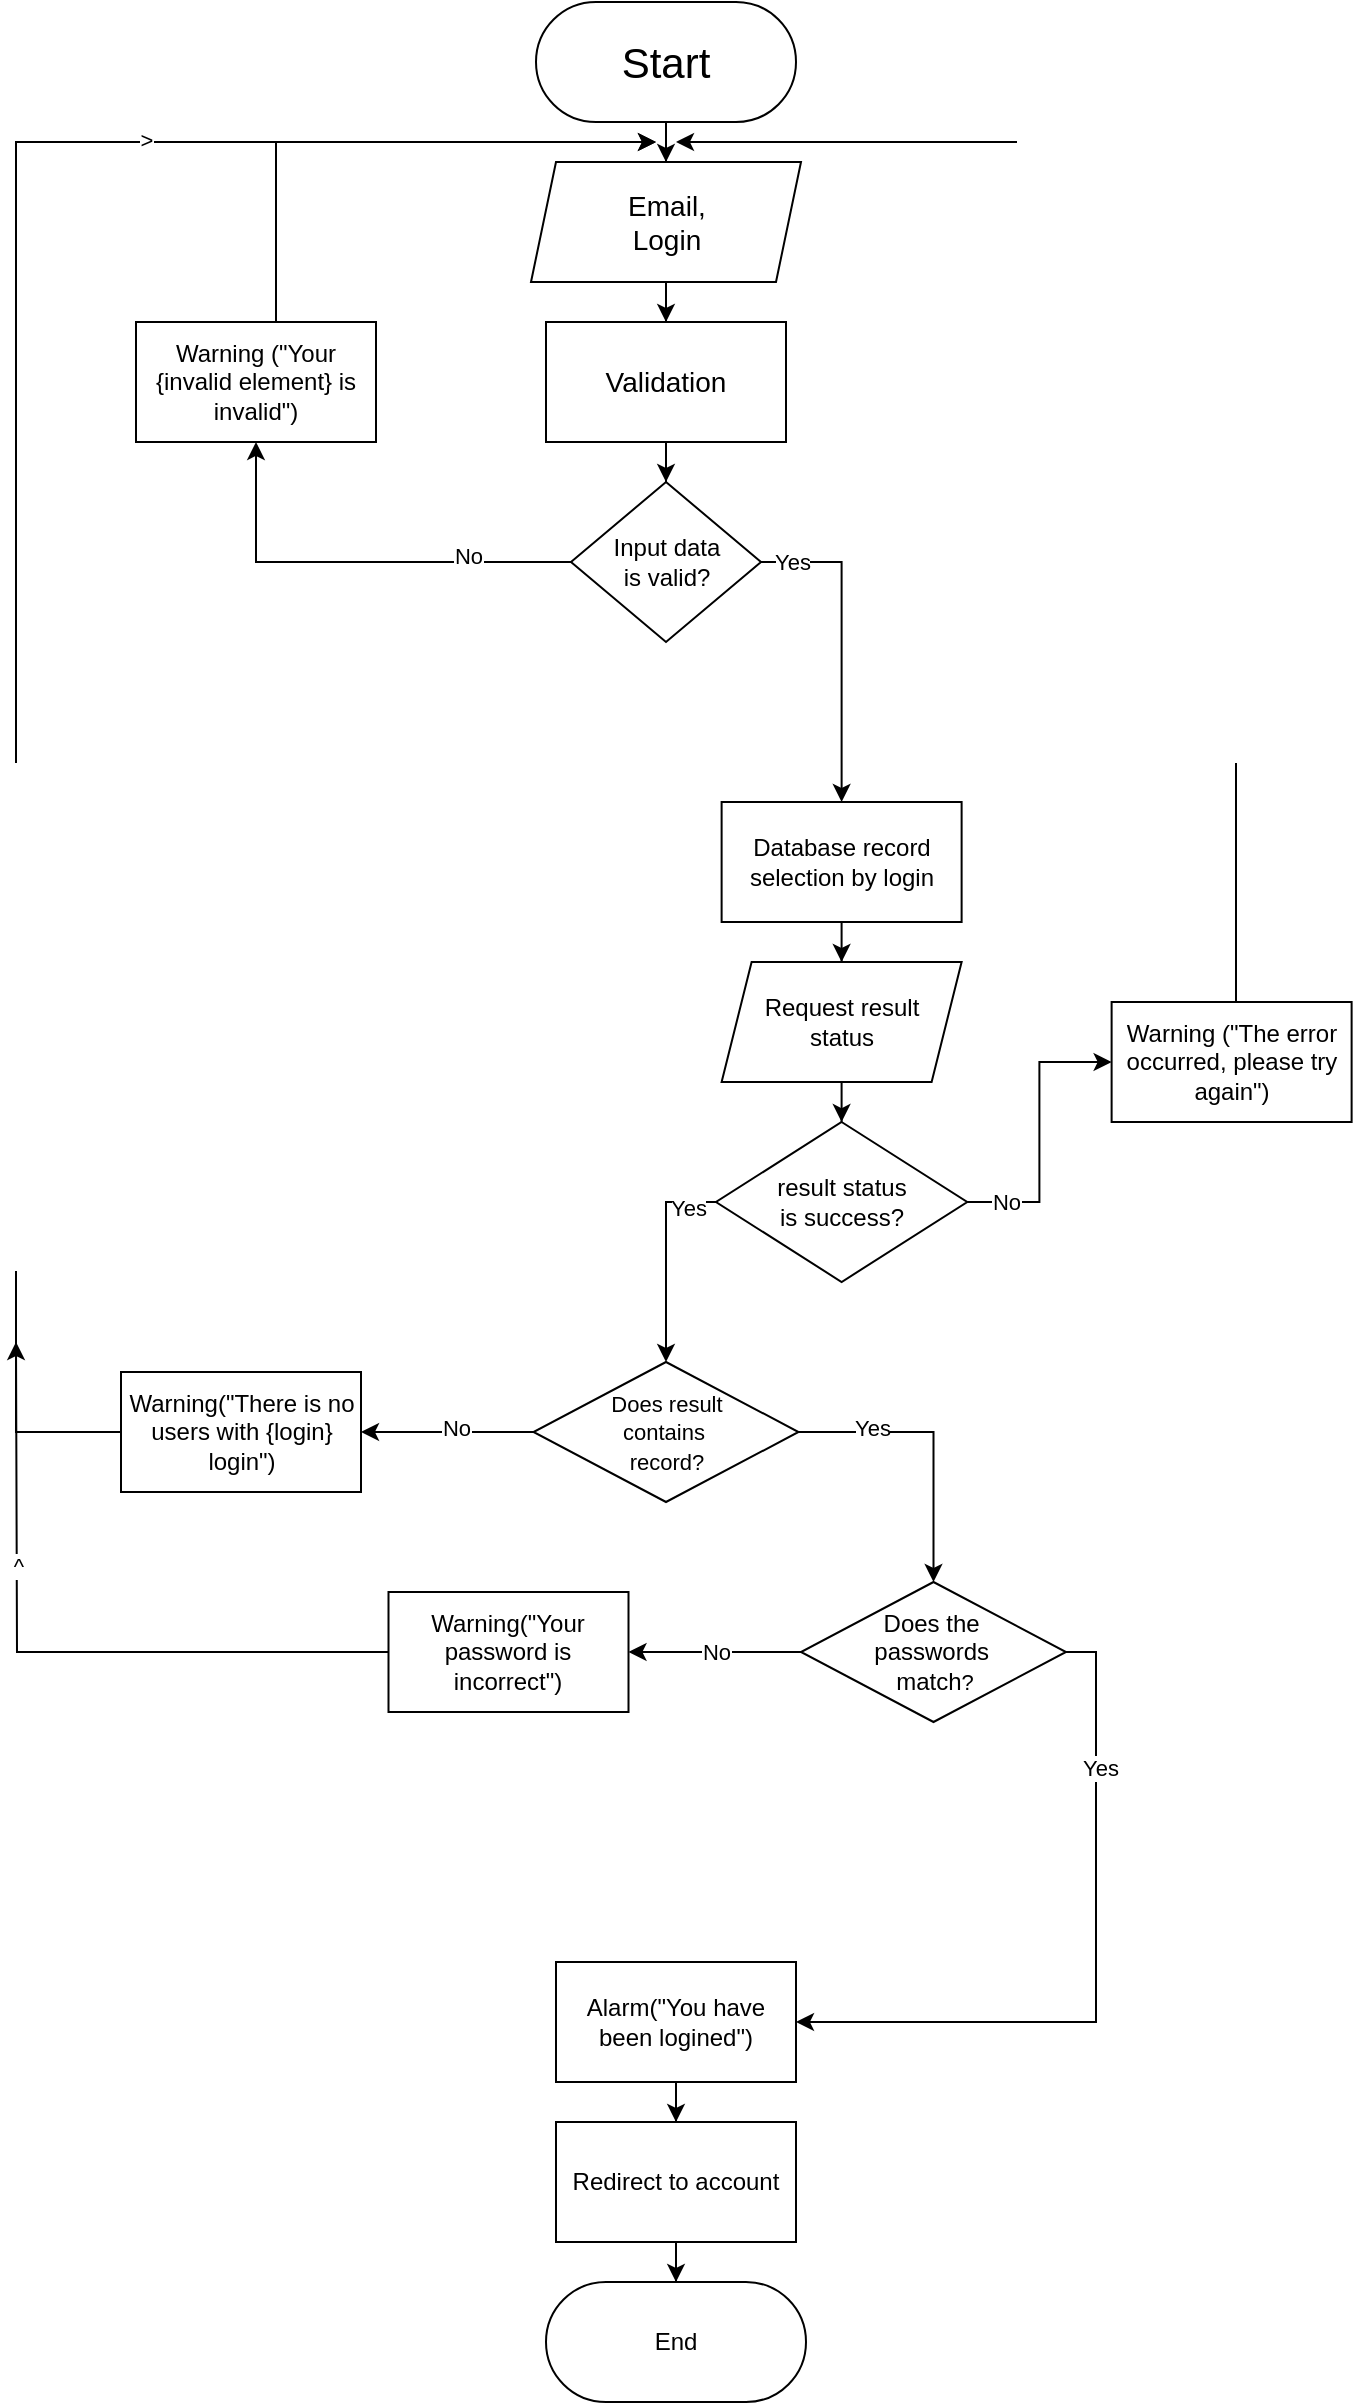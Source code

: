 <mxfile version="25.0.3">
  <diagram name="Page-1" id="FGmeKxKgPcKXuZ4-pylQ">
    <mxGraphModel dx="1050" dy="566" grid="1" gridSize="10" guides="1" tooltips="1" connect="1" arrows="1" fold="1" page="1" pageScale="1" pageWidth="850" pageHeight="1100" math="0" shadow="0">
      <root>
        <mxCell id="0" />
        <mxCell id="1" parent="0" />
        <mxCell id="R6okjfki8fJjkLBU8PFX-6" style="edgeStyle=orthogonalEdgeStyle;rounded=0;orthogonalLoop=1;jettySize=auto;html=1;entryX=0.5;entryY=0;entryDx=0;entryDy=0;" parent="1" source="R6okjfki8fJjkLBU8PFX-7" target="R6okjfki8fJjkLBU8PFX-9" edge="1">
          <mxGeometry relative="1" as="geometry" />
        </mxCell>
        <mxCell id="R6okjfki8fJjkLBU8PFX-7" value="&lt;font style=&quot;font-size: 21px;&quot;&gt;Start&lt;/font&gt;" style="rounded=1;whiteSpace=wrap;html=1;glass=0;shadow=0;arcSize=50;" parent="1" vertex="1">
          <mxGeometry x="370" y="10" width="130" height="60" as="geometry" />
        </mxCell>
        <mxCell id="R6okjfki8fJjkLBU8PFX-8" value="" style="edgeStyle=orthogonalEdgeStyle;rounded=0;orthogonalLoop=1;jettySize=auto;html=1;" parent="1" source="R6okjfki8fJjkLBU8PFX-9" target="R6okjfki8fJjkLBU8PFX-11" edge="1">
          <mxGeometry relative="1" as="geometry" />
        </mxCell>
        <mxCell id="R6okjfki8fJjkLBU8PFX-9" value="&lt;div&gt;&lt;font style=&quot;font-size: 14px;&quot;&gt;Email,&lt;/font&gt;&lt;/div&gt;&lt;div&gt;&lt;font style=&quot;font-size: 14px;&quot;&gt;Login&lt;/font&gt;&lt;/div&gt;" style="shape=parallelogram;perimeter=parallelogramPerimeter;whiteSpace=wrap;html=1;fixedSize=1;size=12.5;" parent="1" vertex="1">
          <mxGeometry x="367.5" y="90" width="135" height="60" as="geometry" />
        </mxCell>
        <mxCell id="R6okjfki8fJjkLBU8PFX-10" style="edgeStyle=orthogonalEdgeStyle;rounded=0;orthogonalLoop=1;jettySize=auto;html=1;entryX=0.5;entryY=0;entryDx=0;entryDy=0;" parent="1" source="R6okjfki8fJjkLBU8PFX-11" target="R6okjfki8fJjkLBU8PFX-27" edge="1">
          <mxGeometry relative="1" as="geometry" />
        </mxCell>
        <mxCell id="R6okjfki8fJjkLBU8PFX-11" value="&lt;font style=&quot;font-size: 14px;&quot;&gt;Validation&lt;br&gt;&lt;/font&gt;" style="whiteSpace=wrap;html=1;" parent="1" vertex="1">
          <mxGeometry x="375" y="170" width="120" height="60" as="geometry" />
        </mxCell>
        <mxCell id="R6okjfki8fJjkLBU8PFX-12" value="" style="edgeStyle=orthogonalEdgeStyle;rounded=0;orthogonalLoop=1;jettySize=auto;html=1;" parent="1" source="R6okjfki8fJjkLBU8PFX-13" target="R6okjfki8fJjkLBU8PFX-15" edge="1">
          <mxGeometry relative="1" as="geometry" />
        </mxCell>
        <mxCell id="R6okjfki8fJjkLBU8PFX-13" value="Database record selection by login" style="whiteSpace=wrap;html=1;" parent="1" vertex="1">
          <mxGeometry x="462.81" y="410" width="120" height="60" as="geometry" />
        </mxCell>
        <mxCell id="R6okjfki8fJjkLBU8PFX-14" value="" style="edgeStyle=orthogonalEdgeStyle;rounded=0;orthogonalLoop=1;jettySize=auto;html=1;" parent="1" source="R6okjfki8fJjkLBU8PFX-15" target="R6okjfki8fJjkLBU8PFX-20" edge="1">
          <mxGeometry relative="1" as="geometry" />
        </mxCell>
        <mxCell id="R6okjfki8fJjkLBU8PFX-15" value="&lt;div&gt;Request result&lt;/div&gt;&lt;div&gt;status&lt;br&gt;&lt;/div&gt;" style="shape=parallelogram;perimeter=parallelogramPerimeter;whiteSpace=wrap;html=1;fixedSize=1;size=15;" parent="1" vertex="1">
          <mxGeometry x="462.81" y="490" width="120" height="60" as="geometry" />
        </mxCell>
        <mxCell id="R6okjfki8fJjkLBU8PFX-16" style="edgeStyle=orthogonalEdgeStyle;rounded=0;orthogonalLoop=1;jettySize=auto;html=1;" parent="1" source="R6okjfki8fJjkLBU8PFX-20" target="R6okjfki8fJjkLBU8PFX-22" edge="1">
          <mxGeometry relative="1" as="geometry">
            <mxPoint x="685" y="270.0" as="targetPoint" />
          </mxGeometry>
        </mxCell>
        <mxCell id="R6okjfki8fJjkLBU8PFX-17" value="&lt;div&gt;No&lt;/div&gt;" style="edgeLabel;html=1;align=center;verticalAlign=middle;resizable=0;points=[];" parent="R6okjfki8fJjkLBU8PFX-16" vertex="1" connectable="0">
          <mxGeometry x="-0.734" relative="1" as="geometry">
            <mxPoint as="offset" />
          </mxGeometry>
        </mxCell>
        <mxCell id="R6okjfki8fJjkLBU8PFX-18" value="" style="edgeStyle=orthogonalEdgeStyle;rounded=0;orthogonalLoop=1;jettySize=auto;html=1;entryX=0.5;entryY=0;entryDx=0;entryDy=0;" parent="1" target="R6okjfki8fJjkLBU8PFX-36" edge="1">
          <mxGeometry relative="1" as="geometry">
            <mxPoint x="480.0" y="610.0" as="sourcePoint" />
            <mxPoint x="435" y="680.0" as="targetPoint" />
            <Array as="points">
              <mxPoint x="435" y="610" />
            </Array>
          </mxGeometry>
        </mxCell>
        <mxCell id="R6okjfki8fJjkLBU8PFX-19" value="Yes" style="edgeLabel;html=1;align=center;verticalAlign=middle;resizable=0;points=[];" parent="R6okjfki8fJjkLBU8PFX-18" vertex="1" connectable="0">
          <mxGeometry x="-0.46" y="3" relative="1" as="geometry">
            <mxPoint as="offset" />
          </mxGeometry>
        </mxCell>
        <mxCell id="R6okjfki8fJjkLBU8PFX-20" value="result status &lt;br&gt;is success?" style="rhombus;whiteSpace=wrap;html=1;" parent="1" vertex="1">
          <mxGeometry x="460" y="570" width="125.62" height="80" as="geometry" />
        </mxCell>
        <mxCell id="R6okjfki8fJjkLBU8PFX-21" style="edgeStyle=orthogonalEdgeStyle;rounded=0;orthogonalLoop=1;jettySize=auto;html=1;" parent="1" source="R6okjfki8fJjkLBU8PFX-22" edge="1">
          <mxGeometry relative="1" as="geometry">
            <mxPoint x="440" y="80" as="targetPoint" />
            <Array as="points">
              <mxPoint x="720" y="80" />
            </Array>
          </mxGeometry>
        </mxCell>
        <mxCell id="R6okjfki8fJjkLBU8PFX-22" value="Warning (&quot;The error occurred, please try again&quot;)" style="rounded=0;whiteSpace=wrap;html=1;" parent="1" vertex="1">
          <mxGeometry x="657.81" y="510.0" width="120" height="60" as="geometry" />
        </mxCell>
        <mxCell id="R6okjfki8fJjkLBU8PFX-23" style="edgeStyle=orthogonalEdgeStyle;rounded=0;orthogonalLoop=1;jettySize=auto;html=1;entryX=0.5;entryY=0;entryDx=0;entryDy=0;" parent="1" source="R6okjfki8fJjkLBU8PFX-27" target="R6okjfki8fJjkLBU8PFX-13" edge="1">
          <mxGeometry relative="1" as="geometry">
            <Array as="points">
              <mxPoint x="523" y="290" />
            </Array>
          </mxGeometry>
        </mxCell>
        <mxCell id="R6okjfki8fJjkLBU8PFX-24" value="&lt;div&gt;Yes&lt;/div&gt;" style="edgeLabel;html=1;align=center;verticalAlign=middle;resizable=0;points=[];" parent="R6okjfki8fJjkLBU8PFX-23" vertex="1" connectable="0">
          <mxGeometry x="-0.815" relative="1" as="geometry">
            <mxPoint as="offset" />
          </mxGeometry>
        </mxCell>
        <mxCell id="R6okjfki8fJjkLBU8PFX-25" style="edgeStyle=orthogonalEdgeStyle;rounded=0;orthogonalLoop=1;jettySize=auto;html=1;" parent="1" source="R6okjfki8fJjkLBU8PFX-27" target="R6okjfki8fJjkLBU8PFX-29" edge="1">
          <mxGeometry relative="1" as="geometry">
            <mxPoint x="240" y="190" as="targetPoint" />
          </mxGeometry>
        </mxCell>
        <mxCell id="R6okjfki8fJjkLBU8PFX-26" value="&lt;div&gt;No&lt;/div&gt;" style="edgeLabel;html=1;align=center;verticalAlign=middle;resizable=0;points=[];" parent="R6okjfki8fJjkLBU8PFX-25" vertex="1" connectable="0">
          <mxGeometry x="-0.528" y="-3" relative="1" as="geometry">
            <mxPoint as="offset" />
          </mxGeometry>
        </mxCell>
        <mxCell id="R6okjfki8fJjkLBU8PFX-27" value="&lt;div&gt;Input data&lt;/div&gt;&lt;div&gt;is valid?&lt;br&gt;&lt;/div&gt;" style="rhombus;whiteSpace=wrap;html=1;" parent="1" vertex="1">
          <mxGeometry x="387.5" y="250" width="95" height="80" as="geometry" />
        </mxCell>
        <mxCell id="R6okjfki8fJjkLBU8PFX-28" style="edgeStyle=orthogonalEdgeStyle;rounded=0;orthogonalLoop=1;jettySize=auto;html=1;" parent="1" source="R6okjfki8fJjkLBU8PFX-29" edge="1">
          <mxGeometry relative="1" as="geometry">
            <mxPoint x="430" y="80" as="targetPoint" />
            <Array as="points">
              <mxPoint x="240" y="80" />
            </Array>
          </mxGeometry>
        </mxCell>
        <mxCell id="R6okjfki8fJjkLBU8PFX-29" value="Warning (&quot;Your {invalid element} is invalid&quot;)" style="rounded=0;whiteSpace=wrap;html=1;" parent="1" vertex="1">
          <mxGeometry x="170" y="170" width="120" height="60" as="geometry" />
        </mxCell>
        <mxCell id="R6okjfki8fJjkLBU8PFX-30" value="" style="edgeStyle=orthogonalEdgeStyle;rounded=0;orthogonalLoop=1;jettySize=auto;html=1;" parent="1" source="R6okjfki8fJjkLBU8PFX-31" target="R6okjfki8fJjkLBU8PFX-33" edge="1">
          <mxGeometry relative="1" as="geometry" />
        </mxCell>
        <mxCell id="R6okjfki8fJjkLBU8PFX-31" value="Alarm(&quot;You have been logined&quot;)" style="whiteSpace=wrap;html=1;" parent="1" vertex="1">
          <mxGeometry x="380" y="990" width="120" height="60" as="geometry" />
        </mxCell>
        <mxCell id="R6okjfki8fJjkLBU8PFX-32" style="edgeStyle=orthogonalEdgeStyle;rounded=0;orthogonalLoop=1;jettySize=auto;html=1;entryX=0.5;entryY=0;entryDx=0;entryDy=0;" parent="1" source="R6okjfki8fJjkLBU8PFX-33" target="R6okjfki8fJjkLBU8PFX-34" edge="1">
          <mxGeometry relative="1" as="geometry" />
        </mxCell>
        <mxCell id="R6okjfki8fJjkLBU8PFX-33" value="Redirect to account" style="whiteSpace=wrap;html=1;" parent="1" vertex="1">
          <mxGeometry x="380" y="1070" width="120" height="60" as="geometry" />
        </mxCell>
        <mxCell id="R6okjfki8fJjkLBU8PFX-34" value="End" style="rounded=1;whiteSpace=wrap;html=1;glass=0;shadow=0;arcSize=50;" parent="1" vertex="1">
          <mxGeometry x="375" y="1150" width="130" height="60" as="geometry" />
        </mxCell>
        <mxCell id="R6okjfki8fJjkLBU8PFX-38" style="edgeStyle=orthogonalEdgeStyle;rounded=0;orthogonalLoop=1;jettySize=auto;html=1;exitX=0;exitY=0.5;exitDx=0;exitDy=0;" parent="1" source="R6okjfki8fJjkLBU8PFX-40" edge="1">
          <mxGeometry relative="1" as="geometry">
            <mxPoint x="430" y="80" as="targetPoint" />
            <mxPoint x="120" y="730" as="sourcePoint" />
            <Array as="points">
              <mxPoint x="110" y="725" />
              <mxPoint x="110" y="80" />
            </Array>
          </mxGeometry>
        </mxCell>
        <mxCell id="R6okjfki8fJjkLBU8PFX-42" value="&amp;gt;" style="edgeLabel;html=1;align=center;verticalAlign=middle;resizable=0;points=[];" parent="R6okjfki8fJjkLBU8PFX-38" vertex="1" connectable="0">
          <mxGeometry x="0.498" y="1" relative="1" as="geometry">
            <mxPoint as="offset" />
          </mxGeometry>
        </mxCell>
        <mxCell id="R6okjfki8fJjkLBU8PFX-41" value="" style="edgeStyle=orthogonalEdgeStyle;rounded=0;orthogonalLoop=1;jettySize=auto;html=1;" parent="1" source="R6okjfki8fJjkLBU8PFX-36" target="R6okjfki8fJjkLBU8PFX-40" edge="1">
          <mxGeometry relative="1" as="geometry" />
        </mxCell>
        <mxCell id="R6okjfki8fJjkLBU8PFX-49" value="No" style="edgeLabel;html=1;align=center;verticalAlign=middle;resizable=0;points=[];" parent="R6okjfki8fJjkLBU8PFX-41" vertex="1" connectable="0">
          <mxGeometry x="-0.101" y="-2" relative="1" as="geometry">
            <mxPoint as="offset" />
          </mxGeometry>
        </mxCell>
        <mxCell id="R6okjfki8fJjkLBU8PFX-44" value="" style="edgeStyle=orthogonalEdgeStyle;rounded=0;orthogonalLoop=1;jettySize=auto;html=1;" parent="1" source="R6okjfki8fJjkLBU8PFX-36" target="R6okjfki8fJjkLBU8PFX-43" edge="1">
          <mxGeometry relative="1" as="geometry" />
        </mxCell>
        <mxCell id="R6okjfki8fJjkLBU8PFX-50" value="Yes" style="edgeLabel;html=1;align=center;verticalAlign=middle;resizable=0;points=[];" parent="R6okjfki8fJjkLBU8PFX-44" vertex="1" connectable="0">
          <mxGeometry x="-0.486" y="2" relative="1" as="geometry">
            <mxPoint as="offset" />
          </mxGeometry>
        </mxCell>
        <mxCell id="R6okjfki8fJjkLBU8PFX-36" value="&lt;div align=&quot;center&quot;&gt;&lt;font style=&quot;font-size: 11px;&quot;&gt;Does result&lt;/font&gt;&lt;br&gt;&lt;font style=&quot;font-size: 11px;&quot;&gt;contains&amp;nbsp;&lt;/font&gt;&lt;/div&gt;&lt;div align=&quot;center&quot;&gt;&lt;font style=&quot;font-size: 11px;&quot;&gt;record?&lt;/font&gt;&lt;/div&gt;" style="rhombus;whiteSpace=wrap;html=1;align=center;" parent="1" vertex="1">
          <mxGeometry x="368.75" y="690" width="132.5" height="70" as="geometry" />
        </mxCell>
        <mxCell id="R6okjfki8fJjkLBU8PFX-40" value="Warning(&quot;There is no users with {login} login&quot;)" style="whiteSpace=wrap;html=1;" parent="1" vertex="1">
          <mxGeometry x="162.5" y="695" width="120" height="60" as="geometry" />
        </mxCell>
        <mxCell id="R6okjfki8fJjkLBU8PFX-46" value="" style="edgeStyle=orthogonalEdgeStyle;rounded=0;orthogonalLoop=1;jettySize=auto;html=1;" parent="1" source="R6okjfki8fJjkLBU8PFX-43" target="R6okjfki8fJjkLBU8PFX-45" edge="1">
          <mxGeometry relative="1" as="geometry" />
        </mxCell>
        <mxCell id="R6okjfki8fJjkLBU8PFX-51" value="No" style="edgeLabel;html=1;align=center;verticalAlign=middle;resizable=0;points=[];" parent="R6okjfki8fJjkLBU8PFX-46" vertex="1" connectable="0">
          <mxGeometry x="-0.004" relative="1" as="geometry">
            <mxPoint as="offset" />
          </mxGeometry>
        </mxCell>
        <mxCell id="R6okjfki8fJjkLBU8PFX-52" style="edgeStyle=orthogonalEdgeStyle;rounded=0;orthogonalLoop=1;jettySize=auto;html=1;" parent="1" source="R6okjfki8fJjkLBU8PFX-43" target="R6okjfki8fJjkLBU8PFX-31" edge="1">
          <mxGeometry relative="1" as="geometry">
            <Array as="points">
              <mxPoint x="650" y="835" />
              <mxPoint x="650" y="1020" />
            </Array>
          </mxGeometry>
        </mxCell>
        <mxCell id="R6okjfki8fJjkLBU8PFX-53" value="Yes" style="edgeLabel;html=1;align=center;verticalAlign=middle;resizable=0;points=[];" parent="R6okjfki8fJjkLBU8PFX-52" vertex="1" connectable="0">
          <mxGeometry x="-0.585" y="2" relative="1" as="geometry">
            <mxPoint as="offset" />
          </mxGeometry>
        </mxCell>
        <mxCell id="R6okjfki8fJjkLBU8PFX-43" value="&lt;div align=&quot;center&quot;&gt;Does the&amp;nbsp;&lt;/div&gt;&lt;div align=&quot;center&quot;&gt;passwords&amp;nbsp;&lt;/div&gt;&lt;div align=&quot;center&quot;&gt;match&lt;font style=&quot;font-size: 11px;&quot;&gt;?&lt;/font&gt;&lt;/div&gt;" style="rhombus;whiteSpace=wrap;html=1;align=center;" parent="1" vertex="1">
          <mxGeometry x="502.5" y="800" width="132.5" height="70" as="geometry" />
        </mxCell>
        <mxCell id="R6okjfki8fJjkLBU8PFX-47" style="edgeStyle=orthogonalEdgeStyle;rounded=0;orthogonalLoop=1;jettySize=auto;html=1;" parent="1" source="R6okjfki8fJjkLBU8PFX-45" edge="1">
          <mxGeometry relative="1" as="geometry">
            <mxPoint x="110" y="680" as="targetPoint" />
          </mxGeometry>
        </mxCell>
        <mxCell id="R6okjfki8fJjkLBU8PFX-48" value="^" style="edgeLabel;html=1;align=center;verticalAlign=middle;resizable=0;points=[];" parent="R6okjfki8fJjkLBU8PFX-47" vertex="1" connectable="0">
          <mxGeometry x="0.344" relative="1" as="geometry">
            <mxPoint as="offset" />
          </mxGeometry>
        </mxCell>
        <mxCell id="R6okjfki8fJjkLBU8PFX-45" value="Warning(&quot;Your password is incorrect&quot;)" style="whiteSpace=wrap;html=1;" parent="1" vertex="1">
          <mxGeometry x="296.25" y="805" width="120" height="60" as="geometry" />
        </mxCell>
      </root>
    </mxGraphModel>
  </diagram>
</mxfile>
